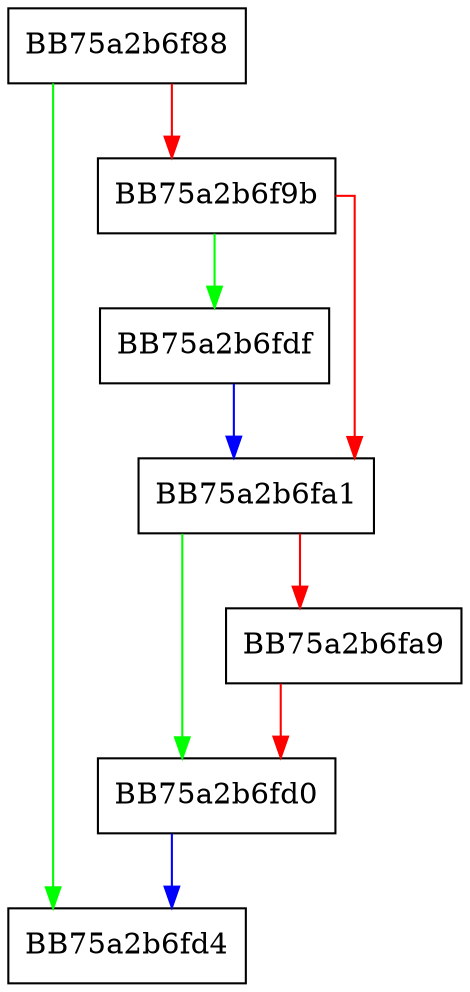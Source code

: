 digraph vfo_close {
  node [shape="box"];
  graph [splines=ortho];
  BB75a2b6f88 -> BB75a2b6fd4 [color="green"];
  BB75a2b6f88 -> BB75a2b6f9b [color="red"];
  BB75a2b6f9b -> BB75a2b6fdf [color="green"];
  BB75a2b6f9b -> BB75a2b6fa1 [color="red"];
  BB75a2b6fa1 -> BB75a2b6fd0 [color="green"];
  BB75a2b6fa1 -> BB75a2b6fa9 [color="red"];
  BB75a2b6fa9 -> BB75a2b6fd0 [color="red"];
  BB75a2b6fd0 -> BB75a2b6fd4 [color="blue"];
  BB75a2b6fdf -> BB75a2b6fa1 [color="blue"];
}